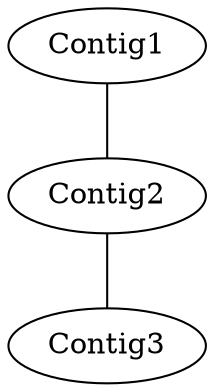 strict graph "" {
Contig2 [present=1];
Contig3 [present=1];
Contig1 [present=1];
Contig2 -- Contig3;
Contig1 -- Contig2;
}
